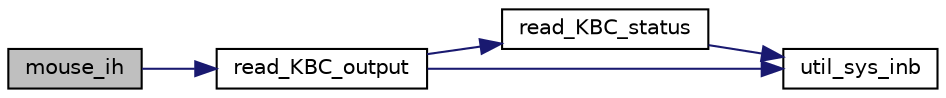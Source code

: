 digraph "mouse_ih"
{
 // LATEX_PDF_SIZE
  edge [fontname="Helvetica",fontsize="10",labelfontname="Helvetica",labelfontsize="10"];
  node [fontname="Helvetica",fontsize="10",shape=record];
  rankdir="LR";
  Node1 [label="mouse_ih",height=0.2,width=0.4,color="black", fillcolor="grey75", style="filled", fontcolor="black",tooltip=" "];
  Node1 -> Node2 [color="midnightblue",fontsize="10",style="solid"];
  Node2 [label="read_KBC_output",height=0.2,width=0.4,color="black", fillcolor="white", style="filled",URL="$Keyboard_2kbc_8c.html#ac7f264677f62648ac34476a46980af2f",tooltip=" "];
  Node2 -> Node3 [color="midnightblue",fontsize="10",style="solid"];
  Node3 [label="read_KBC_status",height=0.2,width=0.4,color="black", fillcolor="white", style="filled",URL="$Keyboard_2kbc_8c.html#ac024af91b156e4fc61ee3886b891de21",tooltip=" "];
  Node3 -> Node4 [color="midnightblue",fontsize="10",style="solid"];
  Node4 [label="util_sys_inb",height=0.2,width=0.4,color="black", fillcolor="white", style="filled",URL="$utils_8c.html#a79a031a8611f5b2d6afa4158e92b0fb4",tooltip=" "];
  Node2 -> Node4 [color="midnightblue",fontsize="10",style="solid"];
}
